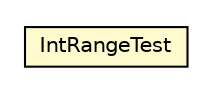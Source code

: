 #!/usr/local/bin/dot
#
# Class diagram 
# Generated by UMLGraph version R5_6_6-8-g8d7759 (http://www.umlgraph.org/)
#

digraph G {
	edge [fontname="Helvetica",fontsize=10,labelfontname="Helvetica",labelfontsize=10];
	node [fontname="Helvetica",fontsize=10,shape=plaintext];
	nodesep=0.25;
	ranksep=0.5;
	// org.dayatang.utils.IntRangeTest
	c28156 [label=<<table title="org.dayatang.utils.IntRangeTest" border="0" cellborder="1" cellspacing="0" cellpadding="2" port="p" bgcolor="lemonChiffon" href="./IntRangeTest.html">
		<tr><td><table border="0" cellspacing="0" cellpadding="1">
<tr><td align="center" balign="center"> IntRangeTest </td></tr>
		</table></td></tr>
		</table>>, URL="./IntRangeTest.html", fontname="Helvetica", fontcolor="black", fontsize=10.0];
}

